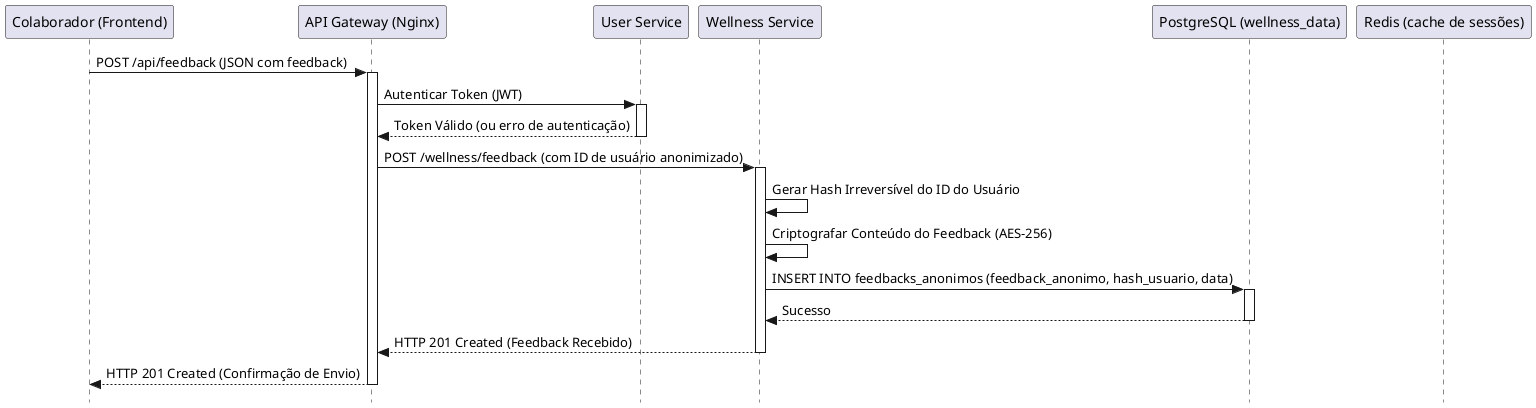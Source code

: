 @startuml
skinparam style strictuml
hide footbox

participant "Colaborador (Frontend)" as Colaborador
participant "API Gateway (Nginx)" as APIGateway
participant "User Service" as UserService
participant "Wellness Service" as WellnessService
participant "PostgreSQL (wellness_data)" as DBWellness
participant "Redis (cache de sessões)" as Redis

Colaborador -> APIGateway: POST /api/feedback (JSON com feedback)
activate APIGateway

APIGateway -> UserService: Autenticar Token (JWT)
activate UserService
UserService --> APIGateway: Token Válido (ou erro de autenticação)
deactivate UserService

APIGateway -> WellnessService: POST /wellness/feedback (com ID de usuário anonimizado)
activate WellnessService

WellnessService -> WellnessService: Gerar Hash Irreversível do ID do Usuário
WellnessService -> WellnessService: Criptografar Conteúdo do Feedback (AES-256)

WellnessService -> DBWellness: INSERT INTO feedbacks_anonimos (feedback_anonimo, hash_usuario, data)
activate DBWellness
DBWellness --> WellnessService: Sucesso
deactivate DBWellness

WellnessService --> APIGateway: HTTP 201 Created (Feedback Recebido)
deactivate WellnessService

APIGateway --> Colaborador: HTTP 201 Created (Confirmação de Envio)
deactivate APIGateway

@enduml
